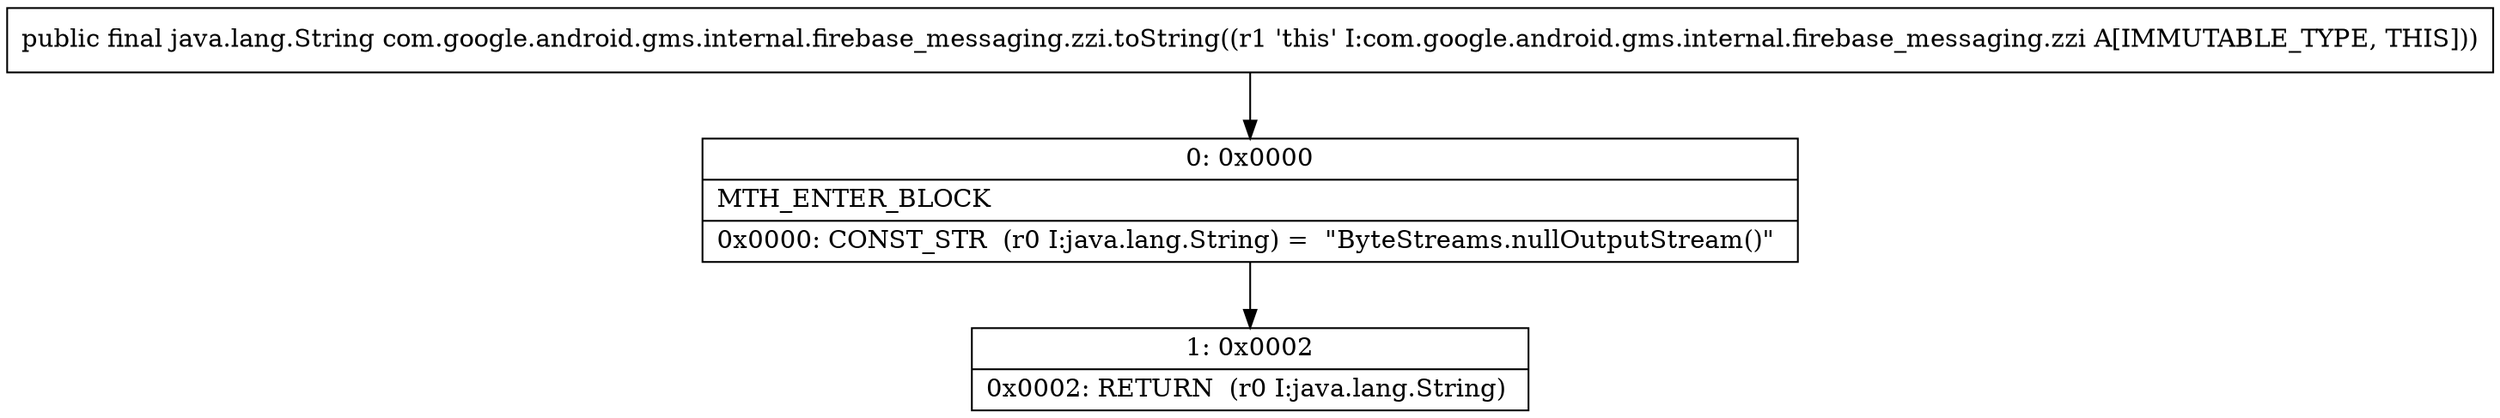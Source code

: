 digraph "CFG forcom.google.android.gms.internal.firebase_messaging.zzi.toString()Ljava\/lang\/String;" {
Node_0 [shape=record,label="{0\:\ 0x0000|MTH_ENTER_BLOCK\l|0x0000: CONST_STR  (r0 I:java.lang.String) =  \"ByteStreams.nullOutputStream()\" \l}"];
Node_1 [shape=record,label="{1\:\ 0x0002|0x0002: RETURN  (r0 I:java.lang.String) \l}"];
MethodNode[shape=record,label="{public final java.lang.String com.google.android.gms.internal.firebase_messaging.zzi.toString((r1 'this' I:com.google.android.gms.internal.firebase_messaging.zzi A[IMMUTABLE_TYPE, THIS])) }"];
MethodNode -> Node_0;
Node_0 -> Node_1;
}

